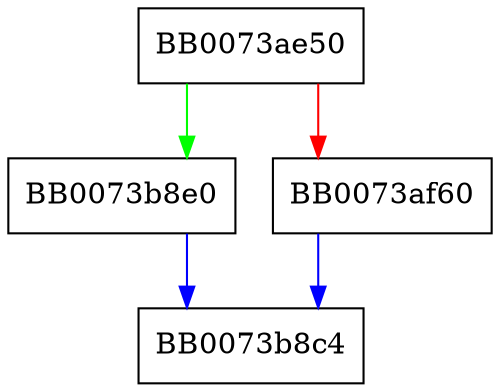 digraph DES_encrypt2 {
  node [shape="box"];
  graph [splines=ortho];
  BB0073ae50 -> BB0073b8e0 [color="green"];
  BB0073ae50 -> BB0073af60 [color="red"];
  BB0073af60 -> BB0073b8c4 [color="blue"];
  BB0073b8e0 -> BB0073b8c4 [color="blue"];
}